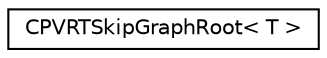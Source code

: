 digraph "Graphical Class Hierarchy"
{
  edge [fontname="Helvetica",fontsize="10",labelfontname="Helvetica",labelfontsize="10"];
  node [fontname="Helvetica",fontsize="10",shape=record];
  rankdir="LR";
  Node1 [label="CPVRTSkipGraphRoot\< T \>",height=0.2,width=0.4,color="black", fillcolor="white", style="filled",URL="$class_c_p_v_r_t_skip_graph_root.html",tooltip="This class is the entry point for creating and accessing the elements of a skip graph. It uses a hash table to store the nodes of the structure and a hash value that allows fast searching of the skip graph. "];
}
